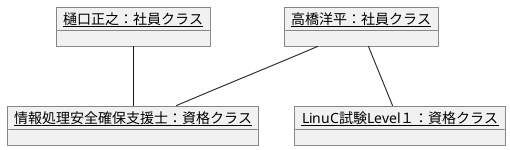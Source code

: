 @startuml  
object "<u>高橋洋平：社員クラス</u>" as s1{

}
object "<u>樋口正之：社員クラス</u>" as s2{

}
object "<u>情報処理安全確保支援士：資格クラス</u>" as s3{

}
object "<u>LinuC試験Level１：資格クラス</u>" as s4{

}
s1 -- s3
s2 -- s3
s1 -- s4
@enduml